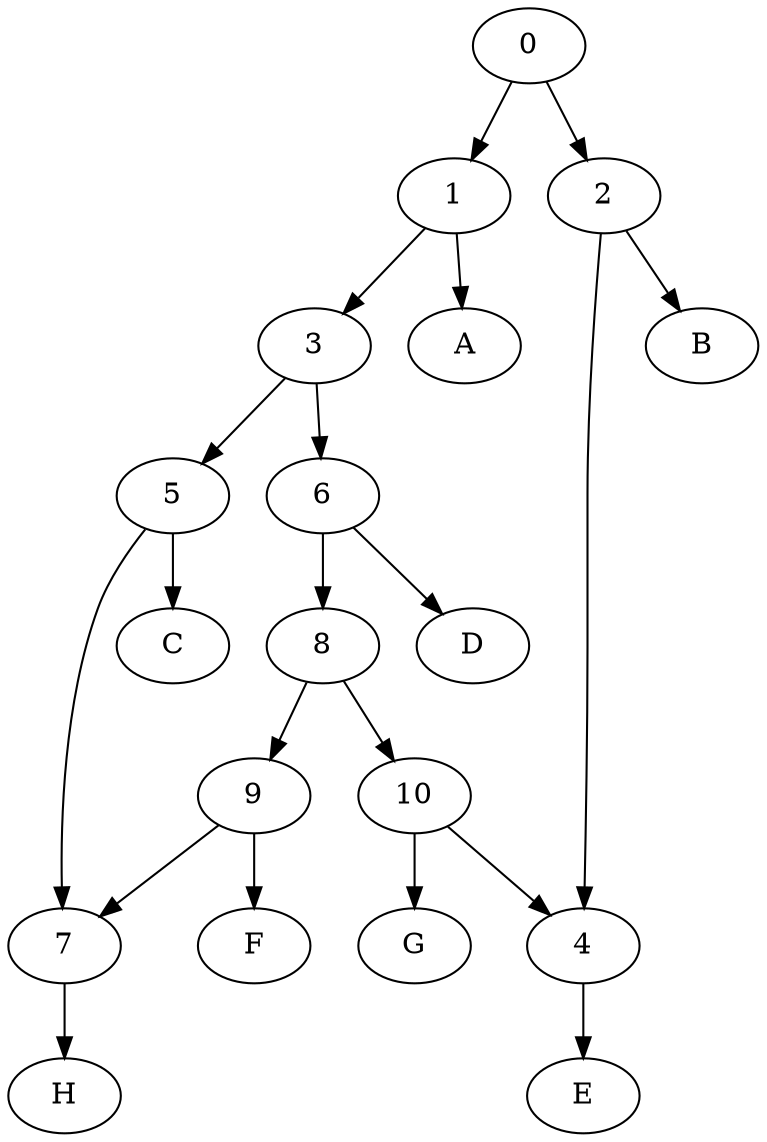 digraph {
	0 -> 1
	0 -> 2
	1 -> 3
	1 -> A
	2 -> 4
	2 -> B
	3 -> 5
	3 -> 6
	4 -> E
	5 -> 7
	5 -> C
	6 -> 8
	6 -> D
	7 -> H
	8 -> 9
	8 -> 10
	9 -> 7
	9 -> F
	10 -> 4
	10 -> G
}
